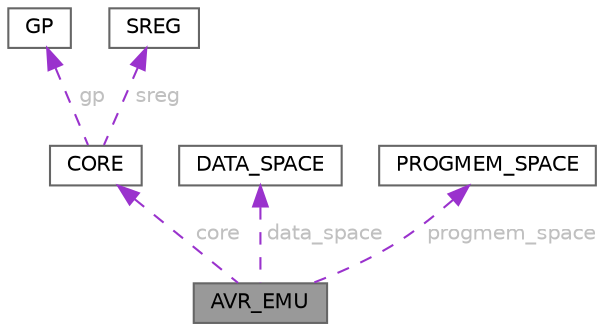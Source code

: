 digraph "AVR_EMU"
{
 // LATEX_PDF_SIZE
  bgcolor="transparent";
  edge [fontname=Helvetica,fontsize=10,labelfontname=Helvetica,labelfontsize=10];
  node [fontname=Helvetica,fontsize=10,shape=box,height=0.2,width=0.4];
  Node1 [id="Node000001",label="AVR_EMU",height=0.2,width=0.4,color="gray40", fillcolor="grey60", style="filled", fontcolor="black",tooltip=" "];
  Node2 -> Node1 [id="edge1_Node000001_Node000002",dir="back",color="darkorchid3",style="dashed",tooltip=" ",label=" core",fontcolor="grey" ];
  Node2 [id="Node000002",label="CORE",height=0.2,width=0.4,color="gray40", fillcolor="white", style="filled",URL="$structCORE.html",tooltip="Core structure containing general purpose registers, program counter, stack pointer,..."];
  Node3 -> Node2 [id="edge2_Node000002_Node000003",dir="back",color="darkorchid3",style="dashed",tooltip=" ",label=" gp",fontcolor="grey" ];
  Node3 [id="Node000003",label="GP",height=0.2,width=0.4,color="gray40", fillcolor="white", style="filled",URL="$unionGP.html",tooltip="General Purpose Registers."];
  Node4 -> Node2 [id="edge3_Node000002_Node000004",dir="back",color="darkorchid3",style="dashed",tooltip=" ",label=" sreg",fontcolor="grey" ];
  Node4 [id="Node000004",label="SREG",height=0.2,width=0.4,color="gray40", fillcolor="white", style="filled",URL="$unionSREG.html",tooltip="Status Register."];
  Node5 -> Node1 [id="edge4_Node000001_Node000005",dir="back",color="darkorchid3",style="dashed",tooltip=" ",label=" data_space",fontcolor="grey" ];
  Node5 [id="Node000005",label="DATA_SPACE",height=0.2,width=0.4,color="gray40", fillcolor="white", style="filled",URL="$unionDATA__SPACE.html",tooltip="Represents the data space in the AVR emulator."];
  Node6 -> Node1 [id="edge5_Node000001_Node000006",dir="back",color="darkorchid3",style="dashed",tooltip=" ",label=" progmem_space",fontcolor="grey" ];
  Node6 [id="Node000006",label="PROGMEM_SPACE",height=0.2,width=0.4,color="gray40", fillcolor="white", style="filled",URL="$unionPROGMEM__SPACE.html",tooltip="Represents the program memory space in the AVR emulator."];
}
